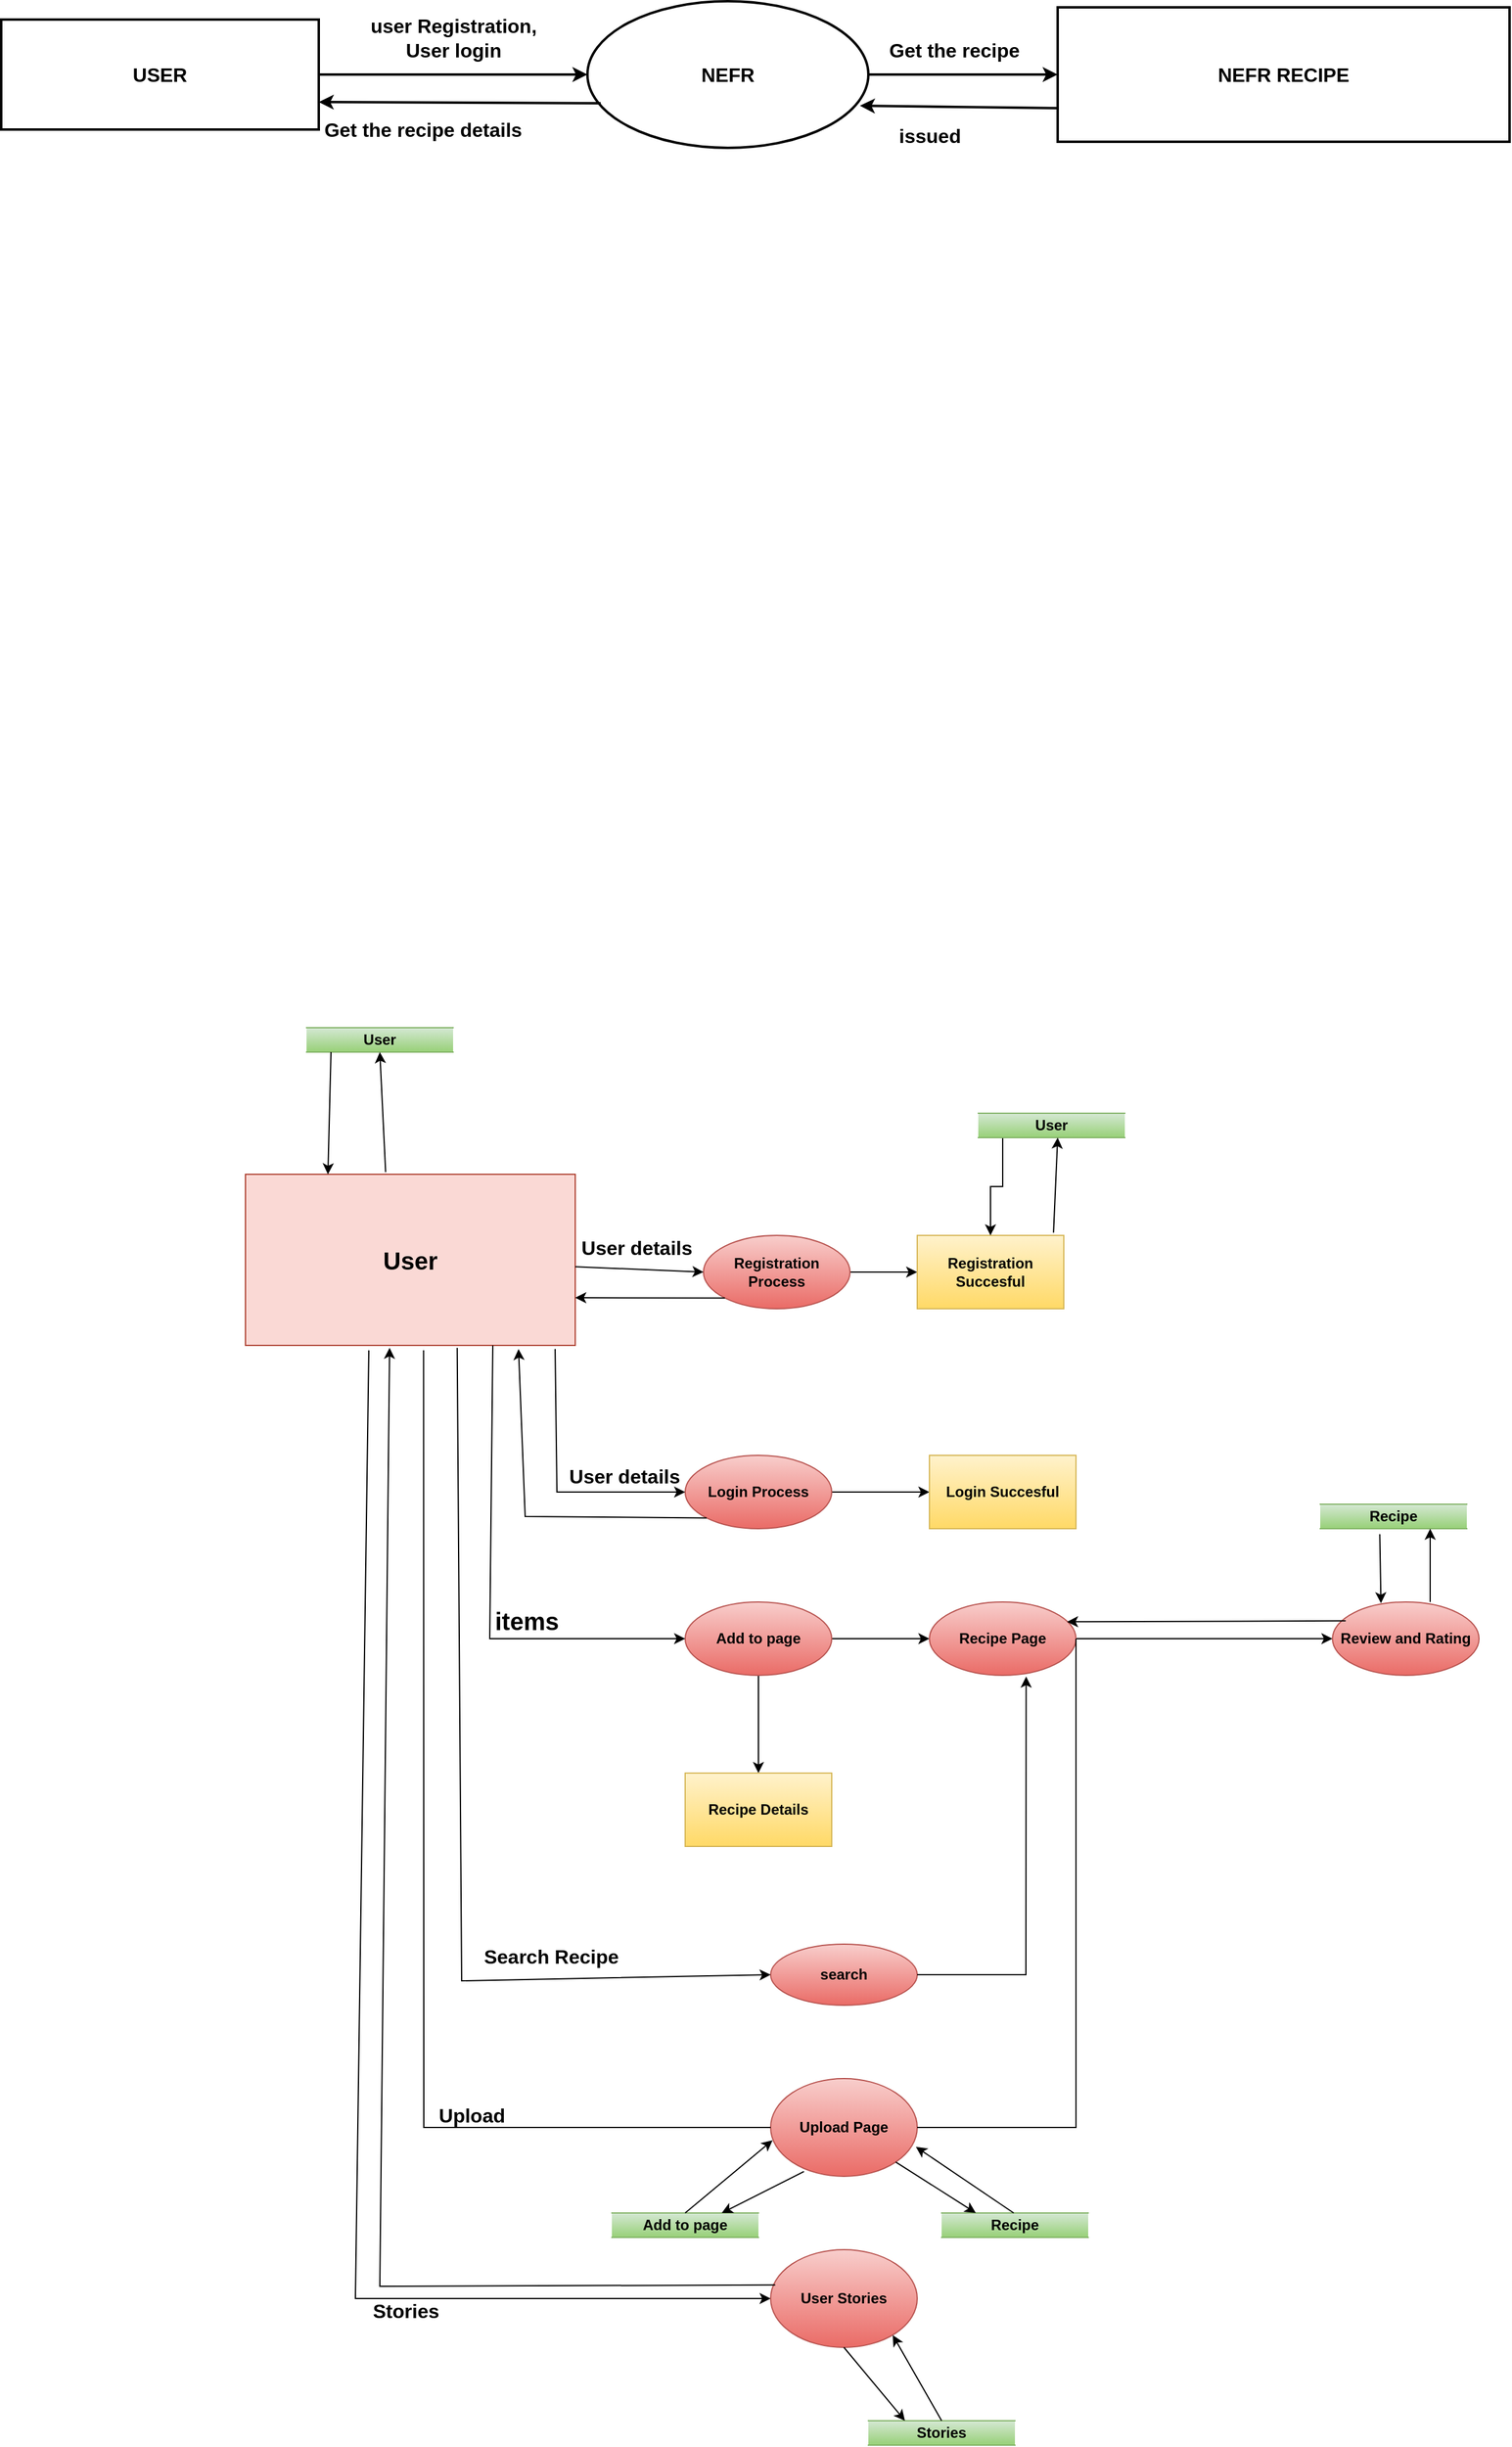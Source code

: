 <mxfile version="19.0.3" type="github">
  <diagram id="eE6pATjjAUduJOta7LDm" name="Page-1">
    <mxGraphModel dx="2234" dy="1784" grid="1" gridSize="10" guides="1" tooltips="1" connect="1" arrows="1" fold="1" page="1" pageScale="1" pageWidth="850" pageHeight="1100" math="0" shadow="0">
      <root>
        <mxCell id="0" />
        <mxCell id="1" parent="0" />
        <mxCell id="Dg0nxylmpNZwXD2C2ft9-1" value="&lt;b style=&quot;line-height: 1.3;&quot;&gt;&lt;font style=&quot;font-size: 20px;&quot;&gt;User&lt;/font&gt;&lt;/b&gt;" style="rounded=0;whiteSpace=wrap;html=1;fillColor=#fad9d5;strokeColor=#ae4132;" parent="1" vertex="1">
          <mxGeometry x="-240" y="20" width="270" height="140" as="geometry" />
        </mxCell>
        <mxCell id="Dg0nxylmpNZwXD2C2ft9-5" value="" style="edgeStyle=orthogonalEdgeStyle;rounded=0;orthogonalLoop=1;jettySize=auto;html=1;" parent="1" source="Dg0nxylmpNZwXD2C2ft9-2" target="Dg0nxylmpNZwXD2C2ft9-4" edge="1">
          <mxGeometry relative="1" as="geometry" />
        </mxCell>
        <mxCell id="Dg0nxylmpNZwXD2C2ft9-2" value="&lt;b&gt;Registration Process&lt;/b&gt;" style="ellipse;whiteSpace=wrap;html=1;rounded=0;fillColor=#f8cecc;gradientColor=#ea6b66;strokeColor=#b85450;" parent="1" vertex="1">
          <mxGeometry x="135" y="70" width="120" height="60" as="geometry" />
        </mxCell>
        <mxCell id="Dg0nxylmpNZwXD2C2ft9-4" value="&lt;b&gt;Registration Succesful&lt;/b&gt;" style="whiteSpace=wrap;html=1;rounded=0;fillColor=#fff2cc;gradientColor=#ffd966;strokeColor=#d6b656;" parent="1" vertex="1">
          <mxGeometry x="310" y="70" width="120" height="60" as="geometry" />
        </mxCell>
        <mxCell id="Dg0nxylmpNZwXD2C2ft9-9" value="" style="edgeStyle=orthogonalEdgeStyle;rounded=0;orthogonalLoop=1;jettySize=auto;html=1;" parent="1" source="Dg0nxylmpNZwXD2C2ft9-6" target="Dg0nxylmpNZwXD2C2ft9-8" edge="1">
          <mxGeometry relative="1" as="geometry" />
        </mxCell>
        <mxCell id="Dg0nxylmpNZwXD2C2ft9-6" value="&lt;b&gt;Login Process&lt;/b&gt;" style="ellipse;whiteSpace=wrap;html=1;rounded=0;fillColor=#f8cecc;gradientColor=#ea6b66;strokeColor=#b85450;" parent="1" vertex="1">
          <mxGeometry x="120" y="250" width="120" height="60" as="geometry" />
        </mxCell>
        <mxCell id="Dg0nxylmpNZwXD2C2ft9-8" value="&lt;b&gt;Login Succesful&lt;/b&gt;" style="whiteSpace=wrap;html=1;rounded=0;fillColor=#fff2cc;gradientColor=#ffd966;strokeColor=#d6b656;" parent="1" vertex="1">
          <mxGeometry x="320" y="250" width="120" height="60" as="geometry" />
        </mxCell>
        <mxCell id="Dg0nxylmpNZwXD2C2ft9-15" value="" style="edgeStyle=orthogonalEdgeStyle;rounded=0;orthogonalLoop=1;jettySize=auto;html=1;" parent="1" source="Dg0nxylmpNZwXD2C2ft9-11" target="Dg0nxylmpNZwXD2C2ft9-14" edge="1">
          <mxGeometry relative="1" as="geometry" />
        </mxCell>
        <mxCell id="Dg0nxylmpNZwXD2C2ft9-17" value="" style="edgeStyle=orthogonalEdgeStyle;rounded=0;orthogonalLoop=1;jettySize=auto;html=1;" parent="1" source="Dg0nxylmpNZwXD2C2ft9-11" target="Dg0nxylmpNZwXD2C2ft9-16" edge="1">
          <mxGeometry relative="1" as="geometry" />
        </mxCell>
        <mxCell id="Dg0nxylmpNZwXD2C2ft9-11" value="&lt;b&gt;Add to page&lt;/b&gt;" style="ellipse;whiteSpace=wrap;html=1;rounded=0;fillColor=#f8cecc;gradientColor=#ea6b66;strokeColor=#b85450;" parent="1" vertex="1">
          <mxGeometry x="120" y="370" width="120" height="60" as="geometry" />
        </mxCell>
        <mxCell id="Dg0nxylmpNZwXD2C2ft9-28" value="" style="edgeStyle=orthogonalEdgeStyle;rounded=0;orthogonalLoop=1;jettySize=auto;html=1;" parent="1" source="Dg0nxylmpNZwXD2C2ft9-14" target="Dg0nxylmpNZwXD2C2ft9-27" edge="1">
          <mxGeometry relative="1" as="geometry" />
        </mxCell>
        <mxCell id="Dg0nxylmpNZwXD2C2ft9-14" value="&lt;b&gt;Recipe Page&lt;/b&gt;" style="ellipse;whiteSpace=wrap;html=1;rounded=0;fillColor=#f8cecc;gradientColor=#ea6b66;strokeColor=#b85450;" parent="1" vertex="1">
          <mxGeometry x="320" y="370" width="120" height="60" as="geometry" />
        </mxCell>
        <mxCell id="Dg0nxylmpNZwXD2C2ft9-16" value="&lt;b&gt;Recipe Details&lt;/b&gt;" style="whiteSpace=wrap;html=1;rounded=0;fillColor=#fff2cc;gradientColor=#ffd966;strokeColor=#d6b656;" parent="1" vertex="1">
          <mxGeometry x="120" y="510" width="120" height="60" as="geometry" />
        </mxCell>
        <mxCell id="Dg0nxylmpNZwXD2C2ft9-18" value="&lt;b&gt;search&lt;/b&gt;" style="ellipse;whiteSpace=wrap;html=1;rounded=0;fillColor=#f8cecc;gradientColor=#ea6b66;strokeColor=#b85450;" parent="1" vertex="1">
          <mxGeometry x="190" y="650" width="120" height="50" as="geometry" />
        </mxCell>
        <mxCell id="Dg0nxylmpNZwXD2C2ft9-24" value="&lt;b&gt;Upload Page&lt;/b&gt;" style="ellipse;whiteSpace=wrap;html=1;fillColor=#f8cecc;gradientColor=#ea6b66;strokeColor=#b85450;" parent="1" vertex="1">
          <mxGeometry x="190" y="760" width="120" height="80" as="geometry" />
        </mxCell>
        <mxCell id="Dg0nxylmpNZwXD2C2ft9-25" value="" style="endArrow=none;html=1;rounded=0;entryX=0.54;entryY=1.029;entryDx=0;entryDy=0;exitX=0;exitY=0.5;exitDx=0;exitDy=0;entryPerimeter=0;" parent="1" source="Dg0nxylmpNZwXD2C2ft9-24" target="Dg0nxylmpNZwXD2C2ft9-1" edge="1">
          <mxGeometry width="50" height="50" relative="1" as="geometry">
            <mxPoint x="400" y="490" as="sourcePoint" />
            <mxPoint x="450" y="440" as="targetPoint" />
            <Array as="points">
              <mxPoint x="-80" y="800" />
              <mxPoint x="-94" y="800" />
            </Array>
          </mxGeometry>
        </mxCell>
        <mxCell id="Dg0nxylmpNZwXD2C2ft9-26" value="" style="endArrow=none;html=1;rounded=0;exitX=1;exitY=0.5;exitDx=0;exitDy=0;entryX=1;entryY=0.5;entryDx=0;entryDy=0;" parent="1" source="Dg0nxylmpNZwXD2C2ft9-24" target="Dg0nxylmpNZwXD2C2ft9-14" edge="1">
          <mxGeometry width="50" height="50" relative="1" as="geometry">
            <mxPoint x="380" y="820" as="sourcePoint" />
            <mxPoint x="430" y="770" as="targetPoint" />
            <Array as="points">
              <mxPoint x="440" y="800" />
              <mxPoint x="440" y="660" />
            </Array>
          </mxGeometry>
        </mxCell>
        <mxCell id="Dg0nxylmpNZwXD2C2ft9-27" value="&lt;b&gt;Review and Rating&lt;/b&gt;" style="ellipse;whiteSpace=wrap;html=1;rounded=0;fillColor=#f8cecc;gradientColor=#ea6b66;strokeColor=#b85450;" parent="1" vertex="1">
          <mxGeometry x="650" y="370" width="120" height="60" as="geometry" />
        </mxCell>
        <mxCell id="Dg0nxylmpNZwXD2C2ft9-31" value="" style="endArrow=classic;html=1;rounded=0;entryX=0.939;entryY=0.27;entryDx=0;entryDy=0;entryPerimeter=0;exitX=0.09;exitY=0.257;exitDx=0;exitDy=0;exitPerimeter=0;" parent="1" source="Dg0nxylmpNZwXD2C2ft9-27" target="Dg0nxylmpNZwXD2C2ft9-14" edge="1">
          <mxGeometry width="50" height="50" relative="1" as="geometry">
            <mxPoint x="660" y="390" as="sourcePoint" />
            <mxPoint x="610" y="310" as="targetPoint" />
          </mxGeometry>
        </mxCell>
        <mxCell id="Dg0nxylmpNZwXD2C2ft9-32" value="" style="endArrow=classic;html=1;rounded=0;exitX=0;exitY=1;exitDx=0;exitDy=0;entryX=0.828;entryY=1.021;entryDx=0;entryDy=0;entryPerimeter=0;" parent="1" source="Dg0nxylmpNZwXD2C2ft9-6" target="Dg0nxylmpNZwXD2C2ft9-1" edge="1">
          <mxGeometry width="50" height="50" relative="1" as="geometry">
            <mxPoint x="400" y="320" as="sourcePoint" />
            <mxPoint y="140" as="targetPoint" />
            <Array as="points">
              <mxPoint x="-11" y="300" />
            </Array>
          </mxGeometry>
        </mxCell>
        <mxCell id="Dg0nxylmpNZwXD2C2ft9-35" value="" style="endArrow=classic;html=1;rounded=0;exitX=0.939;exitY=1.021;exitDx=0;exitDy=0;exitPerimeter=0;entryX=0;entryY=0.5;entryDx=0;entryDy=0;" parent="1" source="Dg0nxylmpNZwXD2C2ft9-1" target="Dg0nxylmpNZwXD2C2ft9-6" edge="1">
          <mxGeometry width="50" height="50" relative="1" as="geometry">
            <mxPoint x="30" y="220" as="sourcePoint" />
            <mxPoint x="110" y="160" as="targetPoint" />
            <Array as="points">
              <mxPoint x="15" y="280" />
            </Array>
          </mxGeometry>
        </mxCell>
        <mxCell id="Dg0nxylmpNZwXD2C2ft9-47" value="" style="edgeStyle=orthogonalEdgeStyle;rounded=0;orthogonalLoop=1;jettySize=auto;html=1;" parent="1" source="Dg0nxylmpNZwXD2C2ft9-37" target="Dg0nxylmpNZwXD2C2ft9-4" edge="1">
          <mxGeometry relative="1" as="geometry">
            <Array as="points">
              <mxPoint x="380" y="30" />
              <mxPoint x="370" y="30" />
            </Array>
          </mxGeometry>
        </mxCell>
        <mxCell id="Dg0nxylmpNZwXD2C2ft9-37" value="&lt;b&gt;User&lt;/b&gt;" style="shape=partialRectangle;whiteSpace=wrap;html=1;left=0;right=0;fillColor=#d5e8d4;gradientColor=#97d077;strokeColor=#82b366;" parent="1" vertex="1">
          <mxGeometry x="360" y="-30" width="120" height="20" as="geometry" />
        </mxCell>
        <mxCell id="Dg0nxylmpNZwXD2C2ft9-39" value="" style="endArrow=classic;html=1;rounded=0;exitX=0.75;exitY=1;exitDx=0;exitDy=0;entryX=0;entryY=0.5;entryDx=0;entryDy=0;" parent="1" source="Dg0nxylmpNZwXD2C2ft9-1" target="Dg0nxylmpNZwXD2C2ft9-11" edge="1">
          <mxGeometry width="50" height="50" relative="1" as="geometry">
            <mxPoint x="170" y="370" as="sourcePoint" />
            <mxPoint x="220" y="320" as="targetPoint" />
            <Array as="points">
              <mxPoint x="-40" y="400" />
            </Array>
          </mxGeometry>
        </mxCell>
        <mxCell id="Dg0nxylmpNZwXD2C2ft9-41" value="&lt;b&gt;User&lt;/b&gt;" style="shape=partialRectangle;whiteSpace=wrap;html=1;left=0;right=0;fillColor=#d5e8d4;gradientColor=#97d077;strokeColor=#82b366;" parent="1" vertex="1">
          <mxGeometry x="-190" y="-100" width="120" height="20" as="geometry" />
        </mxCell>
        <mxCell id="Dg0nxylmpNZwXD2C2ft9-42" value="" style="endArrow=classic;html=1;rounded=0;entryX=0.5;entryY=1;entryDx=0;entryDy=0;exitX=0.425;exitY=-0.013;exitDx=0;exitDy=0;exitPerimeter=0;" parent="1" source="Dg0nxylmpNZwXD2C2ft9-1" target="Dg0nxylmpNZwXD2C2ft9-41" edge="1">
          <mxGeometry width="50" height="50" relative="1" as="geometry">
            <mxPoint x="-120" y="10" as="sourcePoint" />
            <mxPoint x="50" y="20" as="targetPoint" />
          </mxGeometry>
        </mxCell>
        <mxCell id="Dg0nxylmpNZwXD2C2ft9-45" value="" style="endArrow=classic;html=1;rounded=0;exitX=0.93;exitY=-0.037;exitDx=0;exitDy=0;exitPerimeter=0;" parent="1" source="Dg0nxylmpNZwXD2C2ft9-4" edge="1">
          <mxGeometry width="50" height="50" relative="1" as="geometry">
            <mxPoint x="375" y="40" as="sourcePoint" />
            <mxPoint x="425" y="-10" as="targetPoint" />
          </mxGeometry>
        </mxCell>
        <mxCell id="Dg0nxylmpNZwXD2C2ft9-50" value="" style="endArrow=classic;html=1;rounded=0;exitX=1;exitY=0.5;exitDx=0;exitDy=0;entryX=0.66;entryY=1.017;entryDx=0;entryDy=0;entryPerimeter=0;" parent="1" source="Dg0nxylmpNZwXD2C2ft9-18" target="Dg0nxylmpNZwXD2C2ft9-14" edge="1">
          <mxGeometry width="50" height="50" relative="1" as="geometry">
            <mxPoint x="330" y="650" as="sourcePoint" />
            <mxPoint x="380" y="600" as="targetPoint" />
            <Array as="points">
              <mxPoint x="399" y="675" />
            </Array>
          </mxGeometry>
        </mxCell>
        <mxCell id="Dg0nxylmpNZwXD2C2ft9-51" value="" style="endArrow=classic;html=1;rounded=0;exitX=0;exitY=1;exitDx=0;exitDy=0;" parent="1" source="Dg0nxylmpNZwXD2C2ft9-2" edge="1">
          <mxGeometry width="50" height="50" relative="1" as="geometry">
            <mxPoint x="50" y="180" as="sourcePoint" />
            <mxPoint x="30" y="121" as="targetPoint" />
          </mxGeometry>
        </mxCell>
        <mxCell id="Dg0nxylmpNZwXD2C2ft9-52" value="" style="endArrow=classic;html=1;rounded=0;entryX=0;entryY=0.5;entryDx=0;entryDy=0;exitX=0.642;exitY=1.014;exitDx=0;exitDy=0;exitPerimeter=0;" parent="1" source="Dg0nxylmpNZwXD2C2ft9-1" target="Dg0nxylmpNZwXD2C2ft9-18" edge="1">
          <mxGeometry width="50" height="50" relative="1" as="geometry">
            <mxPoint x="-60" y="150" as="sourcePoint" />
            <mxPoint x="-30" y="550" as="targetPoint" />
            <Array as="points">
              <mxPoint x="-63" y="680" />
            </Array>
          </mxGeometry>
        </mxCell>
        <mxCell id="Dg0nxylmpNZwXD2C2ft9-53" value="" style="endArrow=classic;html=1;rounded=0;exitX=0.374;exitY=1.029;exitDx=0;exitDy=0;exitPerimeter=0;" parent="1" source="Dg0nxylmpNZwXD2C2ft9-1" target="Dg0nxylmpNZwXD2C2ft9-54" edge="1">
          <mxGeometry width="50" height="50" relative="1" as="geometry">
            <mxPoint x="-80" y="130" as="sourcePoint" />
            <mxPoint x="-80" y="911.067" as="targetPoint" />
            <Array as="points">
              <mxPoint x="-150" y="940" />
            </Array>
          </mxGeometry>
        </mxCell>
        <mxCell id="L-JI_HIla8x2ySkFV7lv-10" value="&lt;b&gt;Stories&lt;/b&gt;" style="edgeLabel;html=1;align=center;verticalAlign=middle;resizable=0;points=[];fontSize=16;" vertex="1" connectable="0" parent="Dg0nxylmpNZwXD2C2ft9-53">
          <mxGeometry x="0.442" y="-5" relative="1" as="geometry">
            <mxPoint x="12" y="5" as="offset" />
          </mxGeometry>
        </mxCell>
        <mxCell id="Dg0nxylmpNZwXD2C2ft9-54" value="&lt;b&gt;User Stories&lt;/b&gt;" style="ellipse;whiteSpace=wrap;html=1;fillColor=#f8cecc;gradientColor=#ea6b66;strokeColor=#b85450;" parent="1" vertex="1">
          <mxGeometry x="190" y="899.997" width="120" height="80" as="geometry" />
        </mxCell>
        <mxCell id="Dg0nxylmpNZwXD2C2ft9-55" value="" style="endArrow=classic;html=1;rounded=0;entryX=0.25;entryY=0;entryDx=0;entryDy=0;" parent="1" target="Dg0nxylmpNZwXD2C2ft9-1" edge="1">
          <mxGeometry width="50" height="50" relative="1" as="geometry">
            <mxPoint x="-170" y="-80" as="sourcePoint" />
            <mxPoint x="-120" y="-130" as="targetPoint" />
          </mxGeometry>
        </mxCell>
        <mxCell id="L-JI_HIla8x2ySkFV7lv-1" value="&lt;b&gt;Recipe&lt;/b&gt;" style="shape=partialRectangle;whiteSpace=wrap;html=1;left=0;right=0;fillColor=#d5e8d4;gradientColor=#97d077;strokeColor=#82b366;" vertex="1" parent="1">
          <mxGeometry x="640" y="290" width="120" height="20" as="geometry" />
        </mxCell>
        <mxCell id="L-JI_HIla8x2ySkFV7lv-2" value="" style="endArrow=classic;html=1;rounded=0;fontSize=20;entryX=0.75;entryY=1;entryDx=0;entryDy=0;" edge="1" parent="1" target="L-JI_HIla8x2ySkFV7lv-1">
          <mxGeometry width="50" height="50" relative="1" as="geometry">
            <mxPoint x="730" y="370" as="sourcePoint" />
            <mxPoint x="780" y="320" as="targetPoint" />
          </mxGeometry>
        </mxCell>
        <mxCell id="L-JI_HIla8x2ySkFV7lv-3" value="" style="endArrow=classic;html=1;rounded=0;fontSize=20;exitX=0.406;exitY=1.223;exitDx=0;exitDy=0;exitPerimeter=0;entryX=0.331;entryY=0.017;entryDx=0;entryDy=0;entryPerimeter=0;" edge="1" parent="1" source="L-JI_HIla8x2ySkFV7lv-1" target="Dg0nxylmpNZwXD2C2ft9-27">
          <mxGeometry width="50" height="50" relative="1" as="geometry">
            <mxPoint x="570" y="370" as="sourcePoint" />
            <mxPoint x="620" y="320" as="targetPoint" />
          </mxGeometry>
        </mxCell>
        <mxCell id="L-JI_HIla8x2ySkFV7lv-4" value="&lt;b&gt;items&lt;/b&gt;" style="text;html=1;align=center;verticalAlign=middle;resizable=0;points=[];autosize=1;strokeColor=none;fillColor=none;fontSize=20;" vertex="1" parent="1">
          <mxGeometry x="-45" y="370" width="70" height="30" as="geometry" />
        </mxCell>
        <mxCell id="L-JI_HIla8x2ySkFV7lv-5" value="&lt;font style=&quot;font-size: 16px;&quot;&gt;&lt;b&gt;User details&lt;/b&gt;&lt;/font&gt;" style="text;html=1;align=center;verticalAlign=middle;resizable=0;points=[];autosize=1;strokeColor=none;fillColor=none;fontSize=20;" vertex="1" parent="1">
          <mxGeometry x="15" y="250" width="110" height="30" as="geometry" />
        </mxCell>
        <mxCell id="L-JI_HIla8x2ySkFV7lv-6" value="&lt;b&gt;User details&lt;/b&gt;" style="text;html=1;align=center;verticalAlign=middle;resizable=0;points=[];autosize=1;strokeColor=none;fillColor=none;fontSize=16;" vertex="1" parent="1">
          <mxGeometry x="25" y="70" width="110" height="20" as="geometry" />
        </mxCell>
        <mxCell id="L-JI_HIla8x2ySkFV7lv-7" value="" style="endArrow=classic;html=1;rounded=0;fontSize=16;entryX=0;entryY=0.5;entryDx=0;entryDy=0;" edge="1" parent="1" source="Dg0nxylmpNZwXD2C2ft9-1" target="Dg0nxylmpNZwXD2C2ft9-2">
          <mxGeometry width="50" height="50" relative="1" as="geometry">
            <mxPoint x="50" y="150" as="sourcePoint" />
            <mxPoint x="100" y="100" as="targetPoint" />
          </mxGeometry>
        </mxCell>
        <mxCell id="L-JI_HIla8x2ySkFV7lv-8" value="&lt;b&gt;Search Recipe&lt;/b&gt;" style="text;html=1;align=center;verticalAlign=middle;resizable=0;points=[];autosize=1;strokeColor=none;fillColor=none;fontSize=16;" vertex="1" parent="1">
          <mxGeometry x="-55" y="650" width="130" height="20" as="geometry" />
        </mxCell>
        <mxCell id="L-JI_HIla8x2ySkFV7lv-9" value="" style="endArrow=classic;html=1;rounded=0;fontSize=16;exitX=0.031;exitY=0.361;exitDx=0;exitDy=0;exitPerimeter=0;entryX=0.437;entryY=1.014;entryDx=0;entryDy=0;entryPerimeter=0;" edge="1" parent="1" source="Dg0nxylmpNZwXD2C2ft9-54" target="Dg0nxylmpNZwXD2C2ft9-1">
          <mxGeometry width="50" height="50" relative="1" as="geometry">
            <mxPoint x="140" y="870" as="sourcePoint" />
            <mxPoint x="-120" y="870" as="targetPoint" />
            <Array as="points">
              <mxPoint x="-130" y="930" />
            </Array>
          </mxGeometry>
        </mxCell>
        <mxCell id="L-JI_HIla8x2ySkFV7lv-11" value="&lt;b&gt;Recipe&lt;/b&gt;" style="shape=partialRectangle;whiteSpace=wrap;html=1;left=0;right=0;fillColor=#d5e8d4;gradientColor=#97d077;strokeColor=#82b366;" vertex="1" parent="1">
          <mxGeometry x="330" y="870" width="120" height="20" as="geometry" />
        </mxCell>
        <mxCell id="L-JI_HIla8x2ySkFV7lv-12" value="&lt;b&gt;Add to page&lt;/b&gt;" style="shape=partialRectangle;whiteSpace=wrap;html=1;left=0;right=0;fillColor=#d5e8d4;gradientColor=#97d077;strokeColor=#82b366;" vertex="1" parent="1">
          <mxGeometry x="60" y="870" width="120" height="20" as="geometry" />
        </mxCell>
        <mxCell id="L-JI_HIla8x2ySkFV7lv-13" value="" style="endArrow=classic;html=1;rounded=0;fontSize=16;exitX=0.5;exitY=0;exitDx=0;exitDy=0;entryX=0.013;entryY=0.631;entryDx=0;entryDy=0;entryPerimeter=0;" edge="1" parent="1" source="L-JI_HIla8x2ySkFV7lv-12" target="Dg0nxylmpNZwXD2C2ft9-24">
          <mxGeometry width="50" height="50" relative="1" as="geometry">
            <mxPoint x="180" y="860" as="sourcePoint" />
            <mxPoint x="230" y="810" as="targetPoint" />
          </mxGeometry>
        </mxCell>
        <mxCell id="L-JI_HIla8x2ySkFV7lv-15" value="" style="endArrow=classic;html=1;rounded=0;fontSize=16;exitX=0.5;exitY=0;exitDx=0;exitDy=0;entryX=0.991;entryY=0.698;entryDx=0;entryDy=0;entryPerimeter=0;" edge="1" parent="1" target="Dg0nxylmpNZwXD2C2ft9-24">
          <mxGeometry width="50" height="50" relative="1" as="geometry">
            <mxPoint x="389" y="870" as="sourcePoint" />
            <mxPoint x="460.56" y="810.48" as="targetPoint" />
          </mxGeometry>
        </mxCell>
        <mxCell id="L-JI_HIla8x2ySkFV7lv-16" value="" style="endArrow=classic;html=1;rounded=0;fontSize=16;exitX=0.227;exitY=0.951;exitDx=0;exitDy=0;entryX=0.991;entryY=0.698;entryDx=0;entryDy=0;entryPerimeter=0;exitPerimeter=0;" edge="1" parent="1" source="Dg0nxylmpNZwXD2C2ft9-24">
          <mxGeometry width="50" height="50" relative="1" as="geometry">
            <mxPoint x="230" y="924.16" as="sourcePoint" />
            <mxPoint x="149.92" y="870.0" as="targetPoint" />
          </mxGeometry>
        </mxCell>
        <mxCell id="L-JI_HIla8x2ySkFV7lv-17" value="" style="endArrow=classic;html=1;rounded=0;fontSize=16;exitX=1;exitY=1;exitDx=0;exitDy=0;entryX=0.991;entryY=0.698;entryDx=0;entryDy=0;entryPerimeter=0;" edge="1" parent="1" source="Dg0nxylmpNZwXD2C2ft9-24">
          <mxGeometry width="50" height="50" relative="1" as="geometry">
            <mxPoint x="425.32" y="836.08" as="sourcePoint" />
            <mxPoint x="358.0" y="870" as="targetPoint" />
          </mxGeometry>
        </mxCell>
        <mxCell id="L-JI_HIla8x2ySkFV7lv-18" value="&lt;b&gt;Upload&lt;/b&gt;" style="text;html=1;align=center;verticalAlign=middle;resizable=0;points=[];autosize=1;strokeColor=none;fillColor=none;fontSize=16;" vertex="1" parent="1">
          <mxGeometry x="-90" y="780" width="70" height="20" as="geometry" />
        </mxCell>
        <mxCell id="L-JI_HIla8x2ySkFV7lv-19" value="&lt;b&gt;Stories&lt;/b&gt;" style="shape=partialRectangle;whiteSpace=wrap;html=1;left=0;right=0;fillColor=#d5e8d4;gradientColor=#97d077;strokeColor=#82b366;" vertex="1" parent="1">
          <mxGeometry x="270" y="1040" width="120" height="20" as="geometry" />
        </mxCell>
        <mxCell id="L-JI_HIla8x2ySkFV7lv-20" value="" style="endArrow=classic;html=1;rounded=0;fontSize=16;exitX=0.5;exitY=0;exitDx=0;exitDy=0;entryX=0.991;entryY=0.698;entryDx=0;entryDy=0;entryPerimeter=0;" edge="1" parent="1" source="L-JI_HIla8x2ySkFV7lv-19">
          <mxGeometry width="50" height="50" relative="1" as="geometry">
            <mxPoint x="370.04" y="1024.16" as="sourcePoint" />
            <mxPoint x="289.96" y="970.0" as="targetPoint" />
          </mxGeometry>
        </mxCell>
        <mxCell id="L-JI_HIla8x2ySkFV7lv-21" value="" style="endArrow=classic;html=1;rounded=0;fontSize=16;exitX=0.5;exitY=1;exitDx=0;exitDy=0;entryX=0.991;entryY=0.698;entryDx=0;entryDy=0;entryPerimeter=0;" edge="1" parent="1" source="Dg0nxylmpNZwXD2C2ft9-54">
          <mxGeometry width="50" height="50" relative="1" as="geometry">
            <mxPoint x="340" y="1110" as="sourcePoint" />
            <mxPoint x="299.96" y="1040" as="targetPoint" />
          </mxGeometry>
        </mxCell>
        <mxCell id="L-JI_HIla8x2ySkFV7lv-24" value="" style="edgeStyle=orthogonalEdgeStyle;rounded=0;orthogonalLoop=1;jettySize=auto;html=1;fontSize=16;strokeWidth=2;" edge="1" parent="1" source="L-JI_HIla8x2ySkFV7lv-22" target="L-JI_HIla8x2ySkFV7lv-23">
          <mxGeometry relative="1" as="geometry" />
        </mxCell>
        <mxCell id="L-JI_HIla8x2ySkFV7lv-22" value="&lt;b&gt;USER&lt;/b&gt;" style="rounded=0;whiteSpace=wrap;html=1;fontSize=16;strokeWidth=2;" vertex="1" parent="1">
          <mxGeometry x="-440" y="-925" width="260" height="90" as="geometry" />
        </mxCell>
        <mxCell id="L-JI_HIla8x2ySkFV7lv-26" value="" style="edgeStyle=orthogonalEdgeStyle;rounded=0;orthogonalLoop=1;jettySize=auto;html=1;fontSize=16;strokeWidth=2;" edge="1" parent="1" source="L-JI_HIla8x2ySkFV7lv-23" target="L-JI_HIla8x2ySkFV7lv-25">
          <mxGeometry relative="1" as="geometry" />
        </mxCell>
        <mxCell id="L-JI_HIla8x2ySkFV7lv-23" value="&lt;b&gt;NEFR&lt;/b&gt;" style="ellipse;whiteSpace=wrap;html=1;fontSize=16;rounded=0;perimeterSpacing=0;strokeWidth=2;" vertex="1" parent="1">
          <mxGeometry x="40" y="-940" width="230" height="120" as="geometry" />
        </mxCell>
        <mxCell id="L-JI_HIla8x2ySkFV7lv-25" value="&lt;span&gt;NEFR RECIPE&lt;/span&gt;" style="rounded=0;whiteSpace=wrap;html=1;fontSize=16;fontStyle=1;strokeWidth=2;" vertex="1" parent="1">
          <mxGeometry x="425" y="-935" width="370" height="110" as="geometry" />
        </mxCell>
        <mxCell id="L-JI_HIla8x2ySkFV7lv-27" value="" style="endArrow=classic;html=1;rounded=0;fontSize=16;entryX=0.97;entryY=0.713;entryDx=0;entryDy=0;entryPerimeter=0;exitX=0;exitY=0.75;exitDx=0;exitDy=0;strokeWidth=2;" edge="1" parent="1" source="L-JI_HIla8x2ySkFV7lv-25" target="L-JI_HIla8x2ySkFV7lv-23">
          <mxGeometry width="50" height="50" relative="1" as="geometry">
            <mxPoint x="390" y="-890" as="sourcePoint" />
            <mxPoint x="190" y="-830" as="targetPoint" />
          </mxGeometry>
        </mxCell>
        <mxCell id="L-JI_HIla8x2ySkFV7lv-28" value="&lt;b&gt;Get the recipe&lt;/b&gt;" style="text;html=1;align=center;verticalAlign=middle;resizable=0;points=[];autosize=1;strokeColor=none;fillColor=none;fontSize=16;" vertex="1" parent="1">
          <mxGeometry x="280" y="-910" width="120" height="20" as="geometry" />
        </mxCell>
        <mxCell id="L-JI_HIla8x2ySkFV7lv-29" value="&lt;b&gt;issued&lt;/b&gt;" style="text;html=1;align=center;verticalAlign=middle;resizable=0;points=[];autosize=1;strokeColor=none;fillColor=none;fontSize=16;" vertex="1" parent="1">
          <mxGeometry x="285" y="-840" width="70" height="20" as="geometry" />
        </mxCell>
        <mxCell id="L-JI_HIla8x2ySkFV7lv-30" value="" style="endArrow=classic;html=1;rounded=0;fontSize=16;entryX=1;entryY=0.75;entryDx=0;entryDy=0;exitX=0.047;exitY=0.696;exitDx=0;exitDy=0;exitPerimeter=0;strokeWidth=2;" edge="1" parent="1" source="L-JI_HIla8x2ySkFV7lv-23" target="L-JI_HIla8x2ySkFV7lv-22">
          <mxGeometry width="50" height="50" relative="1" as="geometry">
            <mxPoint x="40" y="-860" as="sourcePoint" />
            <mxPoint x="190" y="-830" as="targetPoint" />
          </mxGeometry>
        </mxCell>
        <mxCell id="L-JI_HIla8x2ySkFV7lv-31" value="&lt;b&gt;Get the recipe details&lt;/b&gt;" style="text;html=1;align=center;verticalAlign=middle;resizable=0;points=[];autosize=1;strokeColor=none;fillColor=none;fontSize=16;" vertex="1" parent="1">
          <mxGeometry x="-185" y="-845" width="180" height="20" as="geometry" />
        </mxCell>
        <mxCell id="L-JI_HIla8x2ySkFV7lv-32" value="&lt;b&gt;user Registration,&lt;br&gt;User login&lt;/b&gt;" style="text;html=1;align=center;verticalAlign=middle;resizable=0;points=[];autosize=1;strokeColor=none;fillColor=none;fontSize=16;" vertex="1" parent="1">
          <mxGeometry x="-145" y="-930" width="150" height="40" as="geometry" />
        </mxCell>
      </root>
    </mxGraphModel>
  </diagram>
</mxfile>
